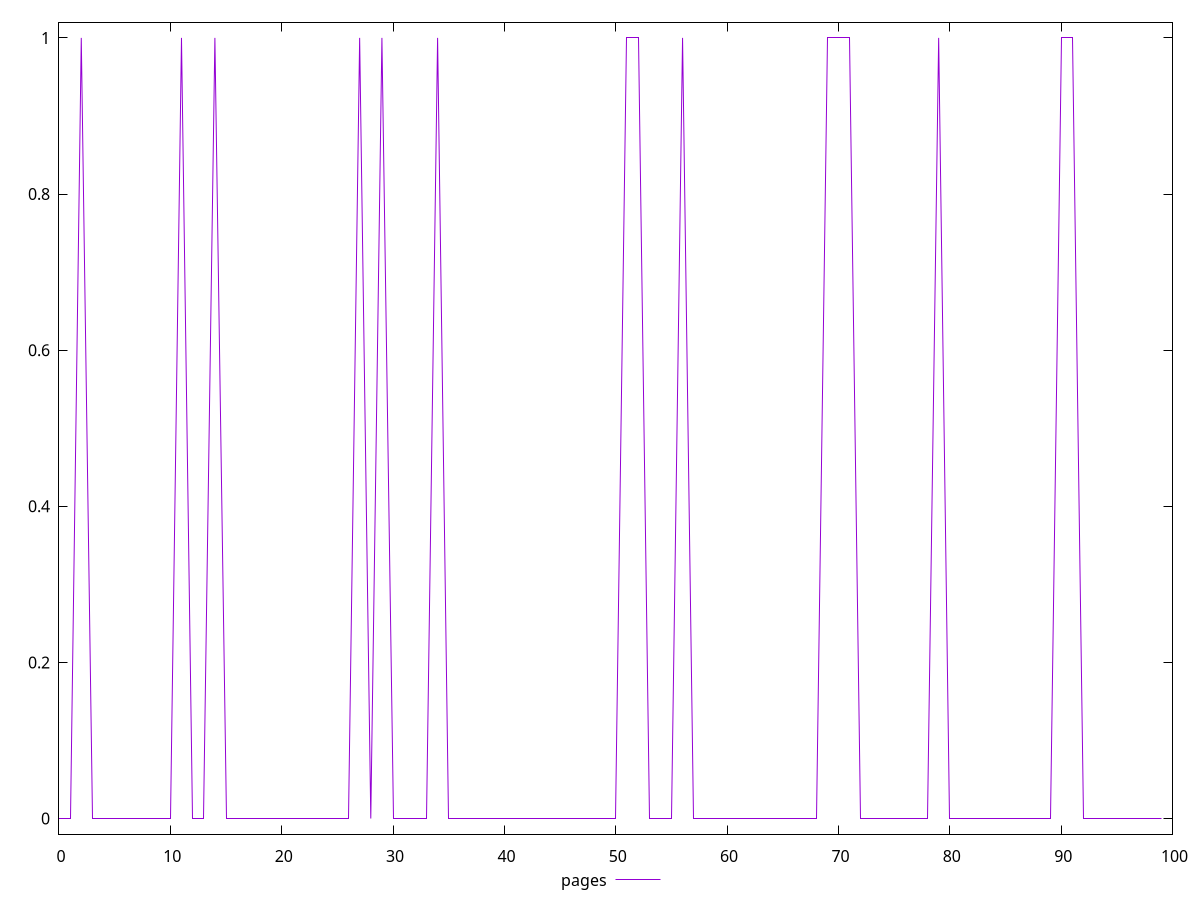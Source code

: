 $_pages <<EOF
0
0
1
0
0
0
0
0
0
0
0
1
0
0
1
0
0
0
0
0
0
0
0
0
0
0
0
1
0
1
0
0
0
0
1
0
0
0
0
0
0
0
0
0
0
0
0
0
0
0
0
1
1
0
0
0
1
0
0
0
0
0
0
0
0
0
0
0
0
1
1
1
0
0
0
0
0
0
0
1
0
0
0
0
0
0
0
0
0
0
1
1
0
0
0
0
0
0
0
0
EOF
set key outside below
set terminal pngcairo
set output "report_00006_2020-11-02T20-21-41.718Z/third-party-summary/pages//score.png"
set yrange [-0.02:1.02]
plot $_pages title "pages" with line ,